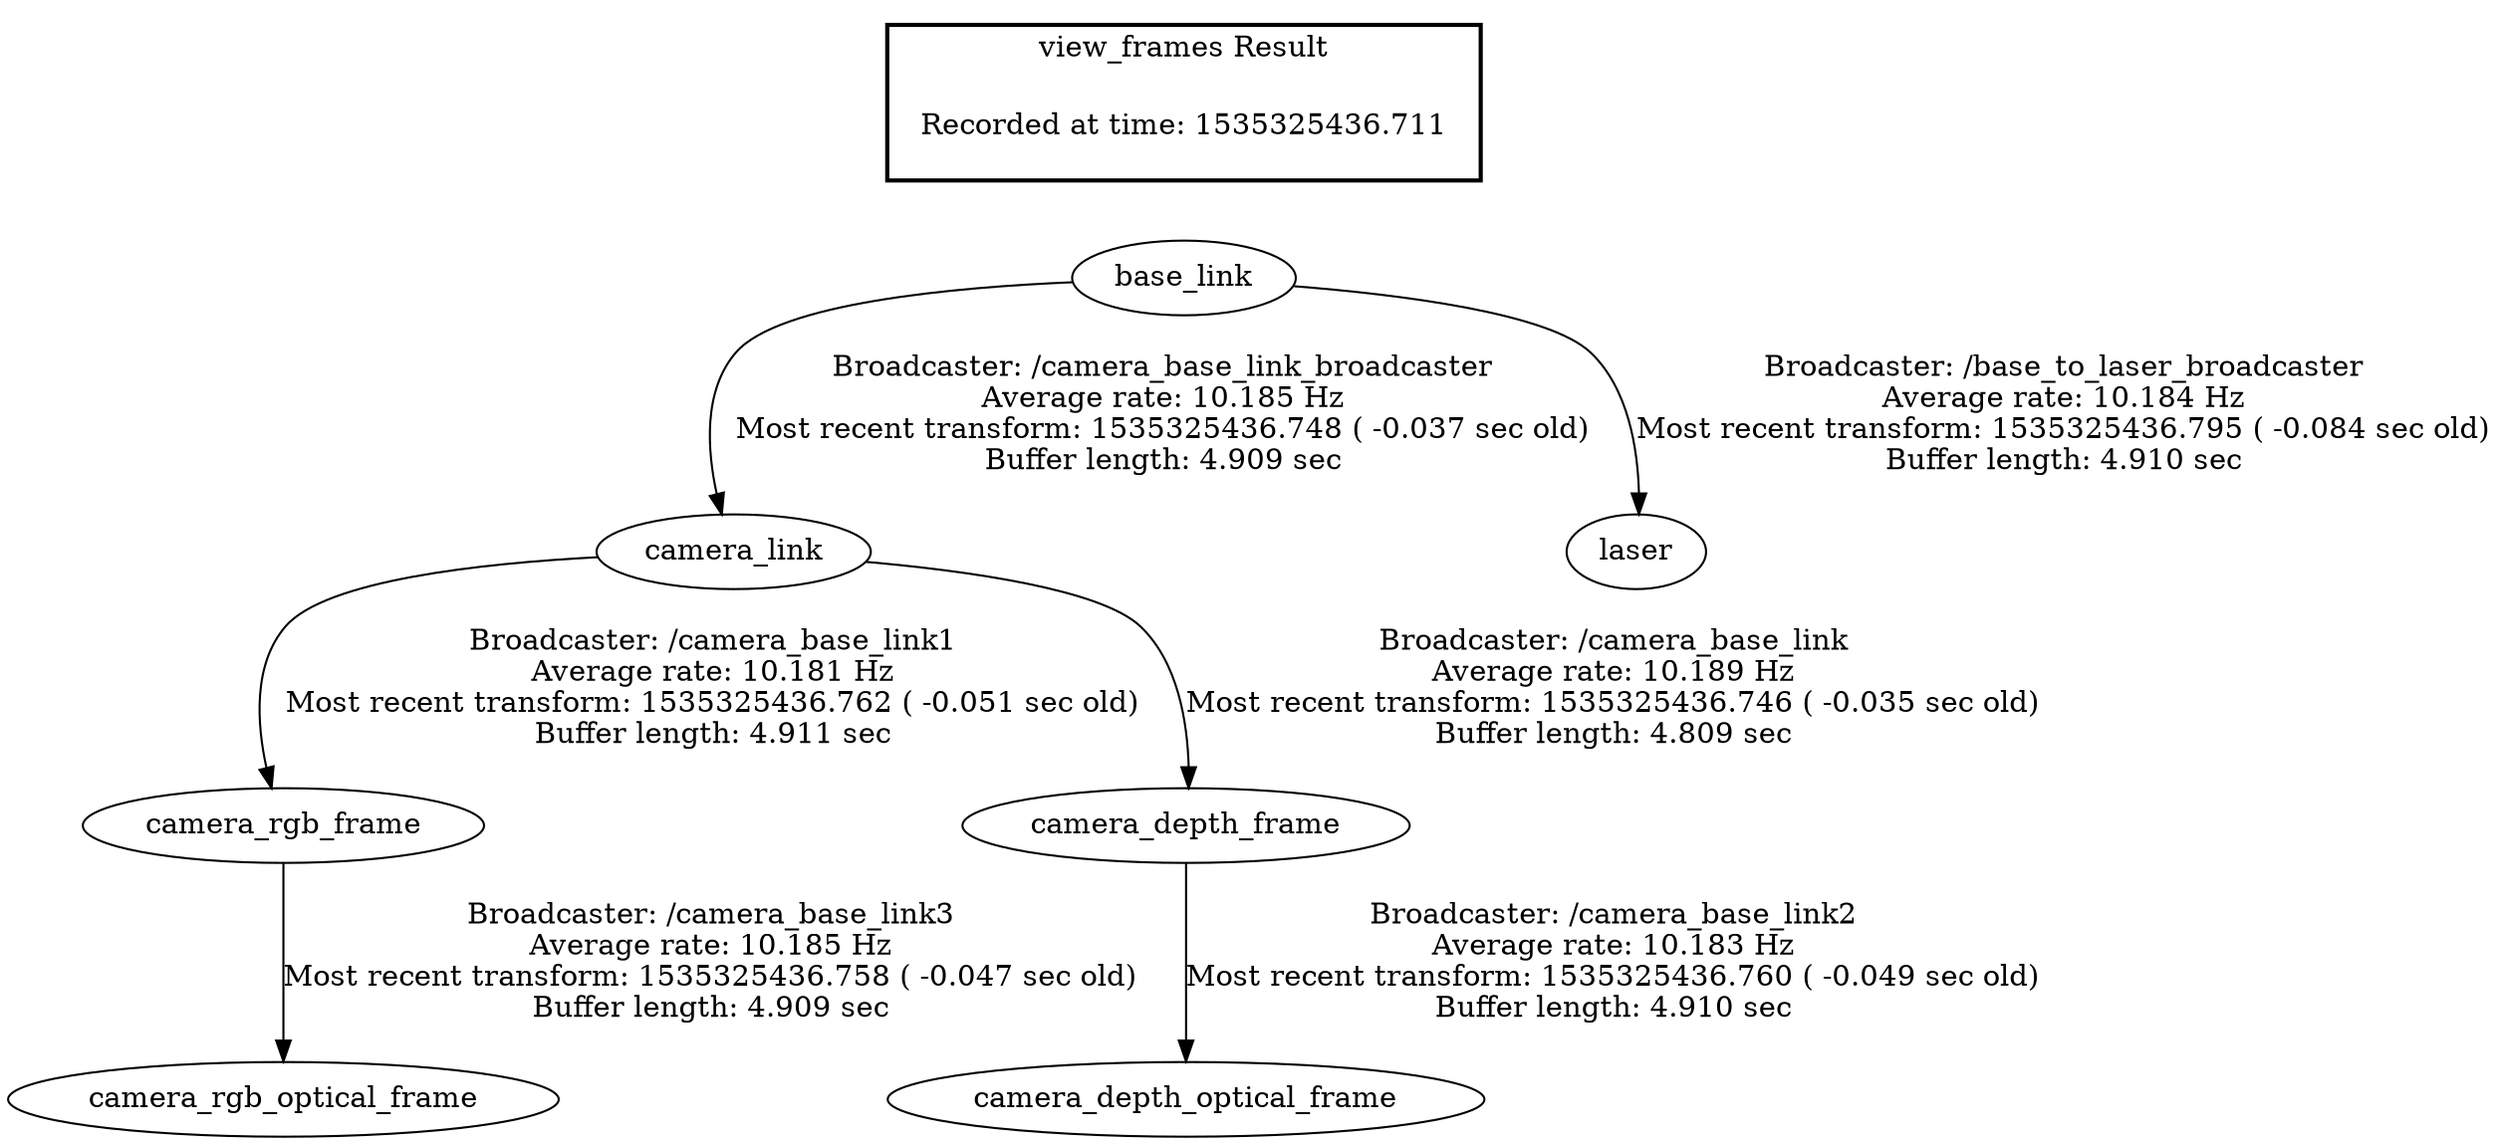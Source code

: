 digraph G {
"base_link" -> "camera_link"[label="Broadcaster: /camera_base_link_broadcaster\nAverage rate: 10.185 Hz\nMost recent transform: 1535325436.748 ( -0.037 sec old)\nBuffer length: 4.909 sec\n"];
"camera_rgb_frame" -> "camera_rgb_optical_frame"[label="Broadcaster: /camera_base_link3\nAverage rate: 10.185 Hz\nMost recent transform: 1535325436.758 ( -0.047 sec old)\nBuffer length: 4.909 sec\n"];
"camera_link" -> "camera_rgb_frame"[label="Broadcaster: /camera_base_link1\nAverage rate: 10.181 Hz\nMost recent transform: 1535325436.762 ( -0.051 sec old)\nBuffer length: 4.911 sec\n"];
"camera_depth_frame" -> "camera_depth_optical_frame"[label="Broadcaster: /camera_base_link2\nAverage rate: 10.183 Hz\nMost recent transform: 1535325436.760 ( -0.049 sec old)\nBuffer length: 4.910 sec\n"];
"camera_link" -> "camera_depth_frame"[label="Broadcaster: /camera_base_link\nAverage rate: 10.189 Hz\nMost recent transform: 1535325436.746 ( -0.035 sec old)\nBuffer length: 4.809 sec\n"];
"base_link" -> "laser"[label="Broadcaster: /base_to_laser_broadcaster\nAverage rate: 10.184 Hz\nMost recent transform: 1535325436.795 ( -0.084 sec old)\nBuffer length: 4.910 sec\n"];
edge [style=invis];
 subgraph cluster_legend { style=bold; color=black; label ="view_frames Result";
"Recorded at time: 1535325436.711"[ shape=plaintext ] ;
 }->"base_link";
}